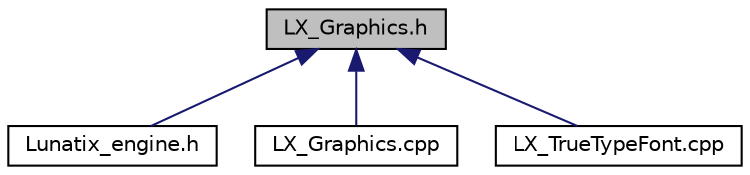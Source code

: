 digraph "LX_Graphics.h"
{
  edge [fontname="Helvetica",fontsize="10",labelfontname="Helvetica",labelfontsize="10"];
  node [fontname="Helvetica",fontsize="10",shape=record];
  Node1 [label="LX_Graphics.h",height=0.2,width=0.4,color="black", fillcolor="grey75", style="filled" fontcolor="black"];
  Node1 -> Node2 [dir="back",color="midnightblue",fontsize="10",style="solid",fontname="Helvetica"];
  Node2 [label="Lunatix_engine.h",height=0.2,width=0.4,color="black", fillcolor="white", style="filled",URL="$_lunatix__engine_8h.html",tooltip="The Lunatix engine header. "];
  Node1 -> Node3 [dir="back",color="midnightblue",fontsize="10",style="solid",fontname="Helvetica"];
  Node3 [label="LX_Graphics.cpp",height=0.2,width=0.4,color="black", fillcolor="white", style="filled",URL="$_l_x___graphics_8cpp.html",tooltip="The LunatiX_engine graphic module. "];
  Node1 -> Node4 [dir="back",color="midnightblue",fontsize="10",style="solid",fontname="Helvetica"];
  Node4 [label="LX_TrueTypeFont.cpp",height=0.2,width=0.4,color="black", fillcolor="white", style="filled",URL="$_l_x___true_type_font_8cpp.html",tooltip="The LunatiX_engine True type Font (TTF) modules. "];
}
